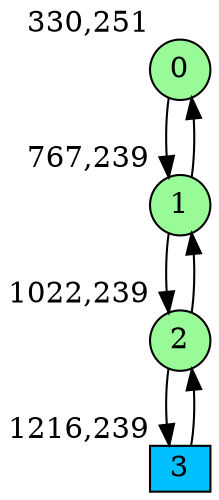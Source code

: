 digraph G {
graph [bgcolor=white]
node [shape=circle, style = filled, fillcolor=white,fixedsize=true, width=0.4, height=0.3 ]
0[xlabel="330,251", pos = "0,0!", fillcolor=palegreen ];
1[xlabel="767,239", pos = "6.82813,0.1875!", fillcolor=palegreen ];
2[xlabel="1022,239", pos = "10.8125,0.1875!", fillcolor=palegreen ];
3[xlabel="1216,239", pos = "13.8438,0.1875!", fillcolor=deepskyblue, shape=box ];
0->1 ;
1->0 ;
1->2 ;
2->1 ;
2->3 ;
3->2 ;
}
